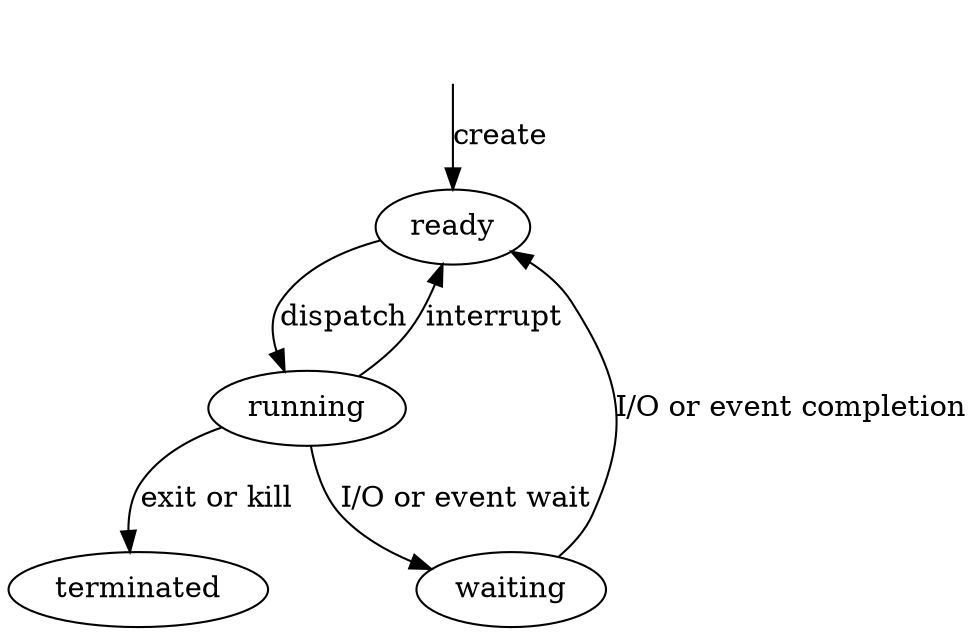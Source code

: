 digraph ProcessStateMachine {
   # rankdir=LR
    "" [shape=none]
    ready
    running
    waiting
    terminated
    "" -> ready [label="create"]
    ready -> running [label="dispatch"]
    running -> ready [label="interrupt"]
    running -> waiting [label="I/O or event wait"]
    waiting -> ready [label="I/O or event completion"]
    running -> terminated [label="exit or kill"]
}
